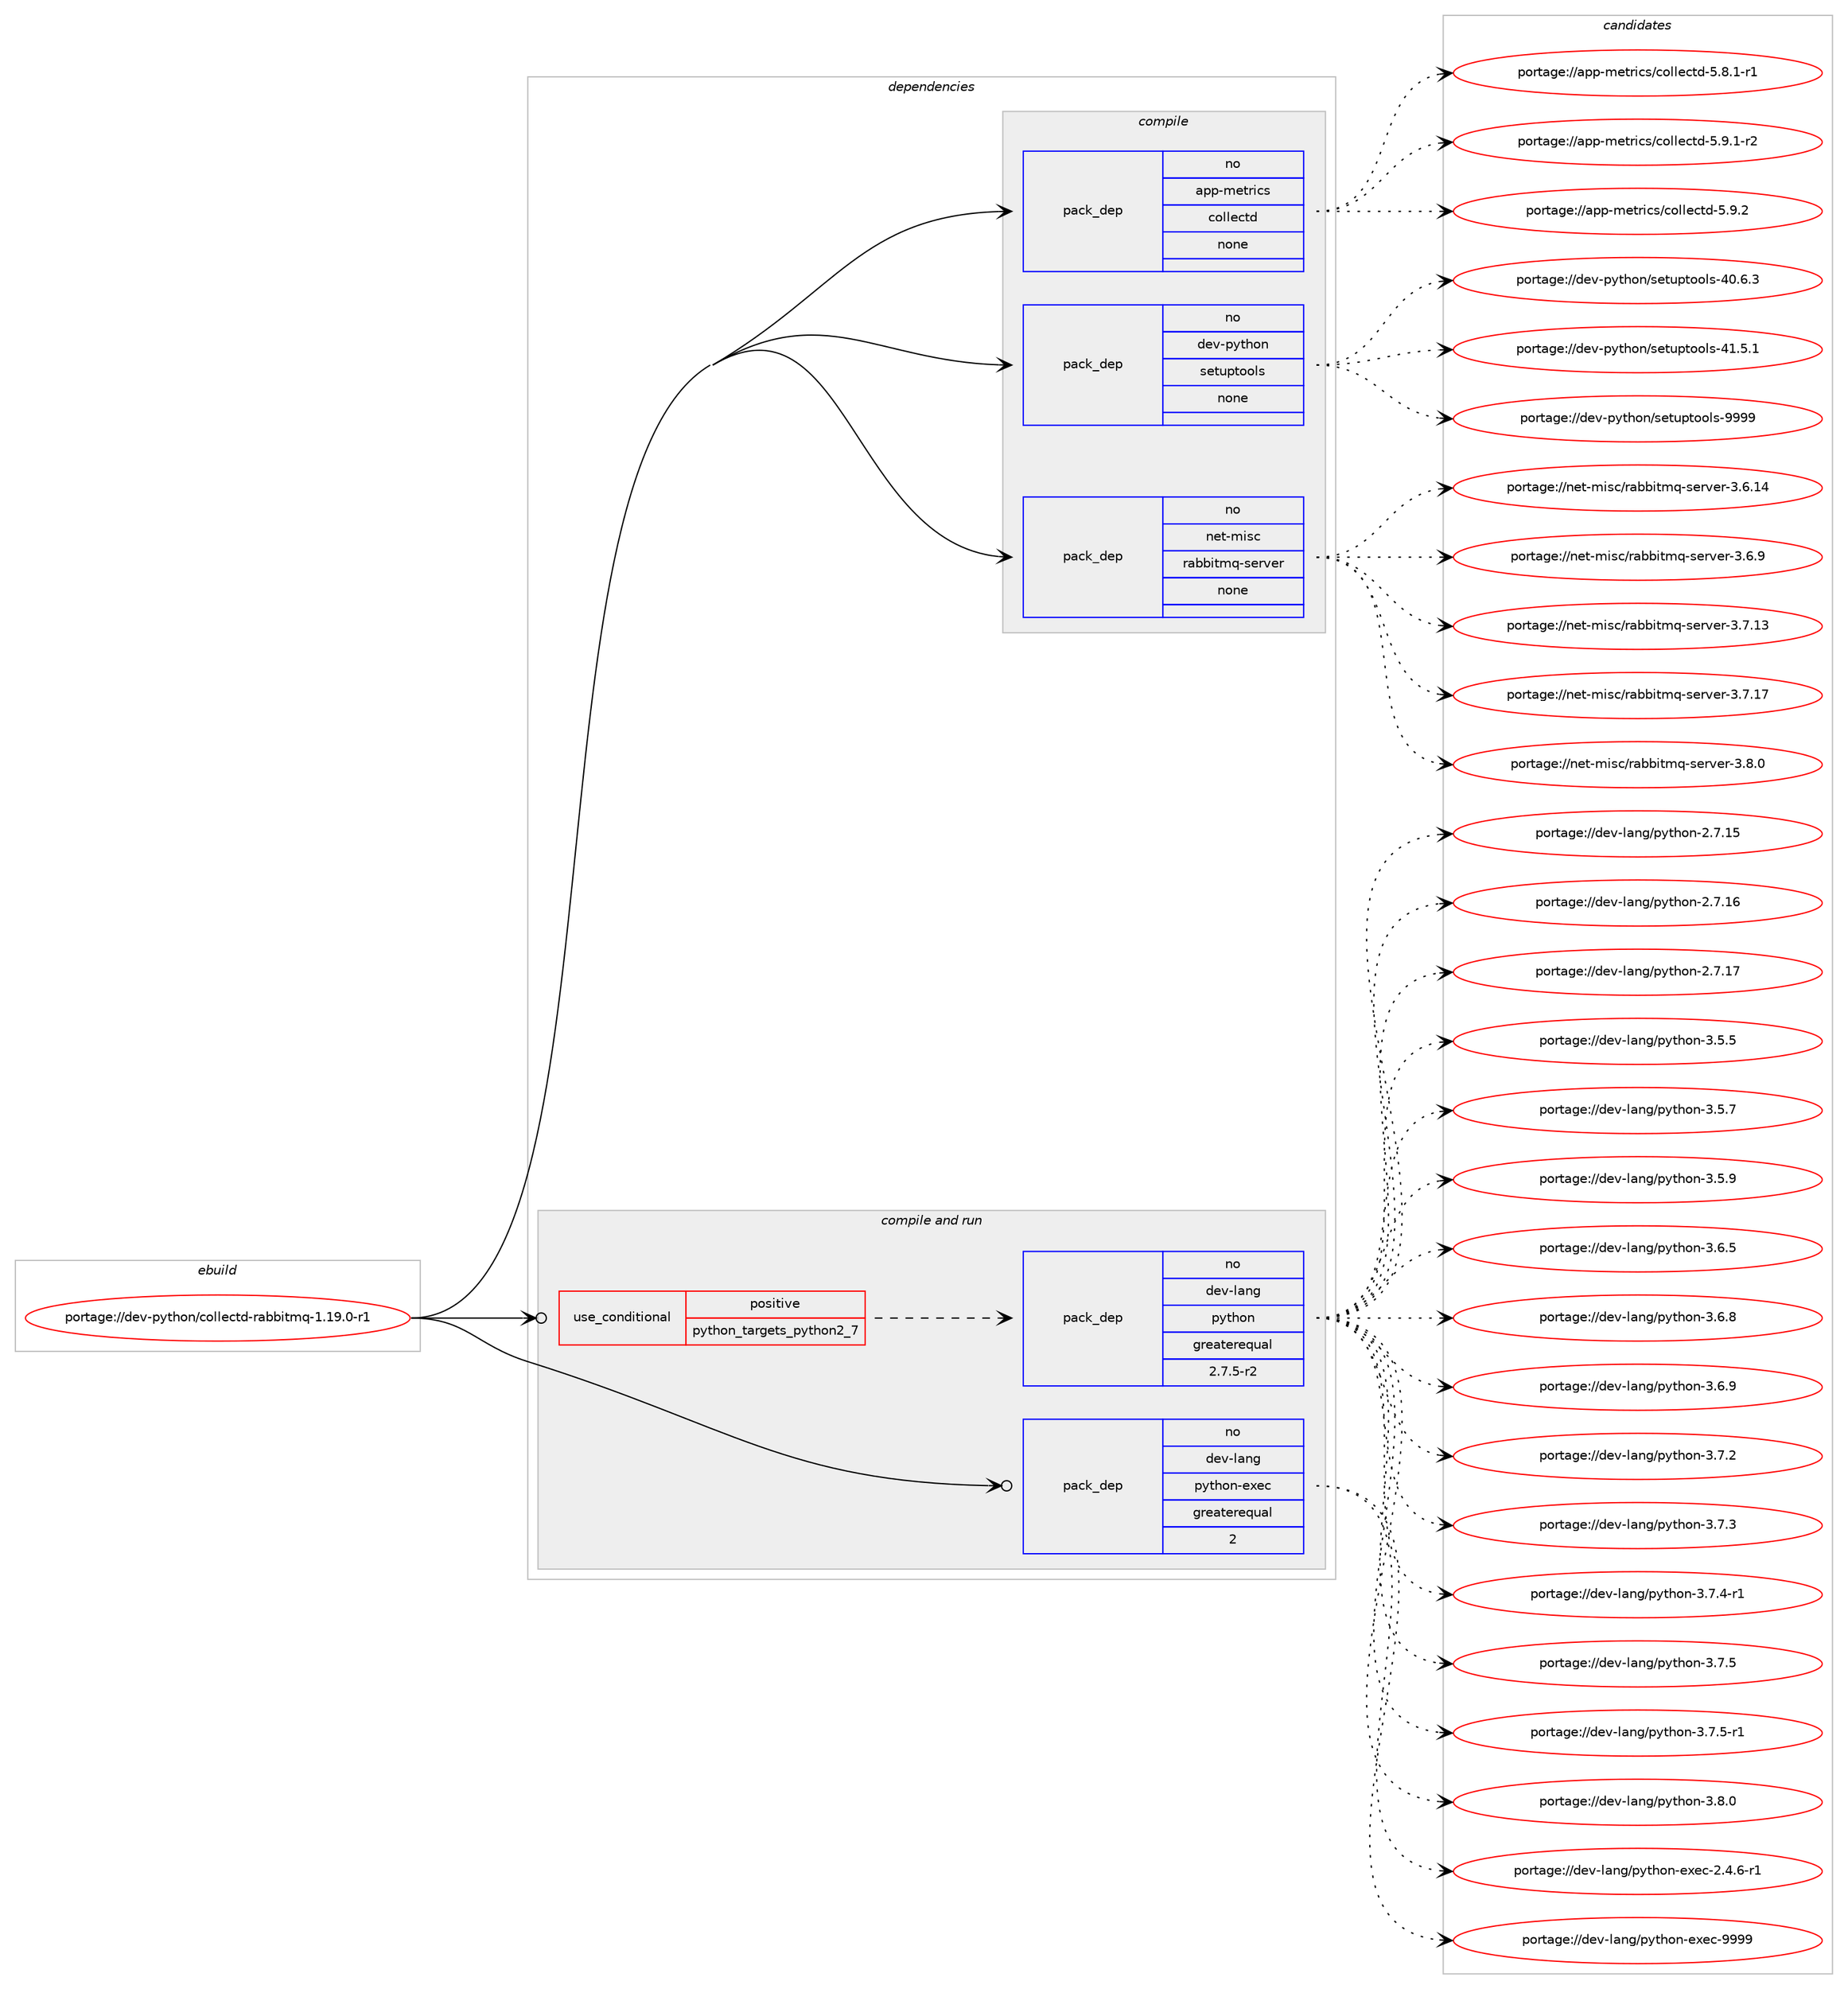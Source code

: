 digraph prolog {

# *************
# Graph options
# *************

newrank=true;
concentrate=true;
compound=true;
graph [rankdir=LR,fontname=Helvetica,fontsize=10,ranksep=1.5];#, ranksep=2.5, nodesep=0.2];
edge  [arrowhead=vee];
node  [fontname=Helvetica,fontsize=10];

# **********
# The ebuild
# **********

subgraph cluster_leftcol {
color=gray;
rank=same;
label=<<i>ebuild</i>>;
id [label="portage://dev-python/collectd-rabbitmq-1.19.0-r1", color=red, width=4, href="../dev-python/collectd-rabbitmq-1.19.0-r1.svg"];
}

# ****************
# The dependencies
# ****************

subgraph cluster_midcol {
color=gray;
label=<<i>dependencies</i>>;
subgraph cluster_compile {
fillcolor="#eeeeee";
style=filled;
label=<<i>compile</i>>;
subgraph pack104164 {
dependency134502 [label=<<TABLE BORDER="0" CELLBORDER="1" CELLSPACING="0" CELLPADDING="4" WIDTH="220"><TR><TD ROWSPAN="6" CELLPADDING="30">pack_dep</TD></TR><TR><TD WIDTH="110">no</TD></TR><TR><TD>app-metrics</TD></TR><TR><TD>collectd</TD></TR><TR><TD>none</TD></TR><TR><TD></TD></TR></TABLE>>, shape=none, color=blue];
}
id:e -> dependency134502:w [weight=20,style="solid",arrowhead="vee"];
subgraph pack104165 {
dependency134503 [label=<<TABLE BORDER="0" CELLBORDER="1" CELLSPACING="0" CELLPADDING="4" WIDTH="220"><TR><TD ROWSPAN="6" CELLPADDING="30">pack_dep</TD></TR><TR><TD WIDTH="110">no</TD></TR><TR><TD>dev-python</TD></TR><TR><TD>setuptools</TD></TR><TR><TD>none</TD></TR><TR><TD></TD></TR></TABLE>>, shape=none, color=blue];
}
id:e -> dependency134503:w [weight=20,style="solid",arrowhead="vee"];
subgraph pack104166 {
dependency134504 [label=<<TABLE BORDER="0" CELLBORDER="1" CELLSPACING="0" CELLPADDING="4" WIDTH="220"><TR><TD ROWSPAN="6" CELLPADDING="30">pack_dep</TD></TR><TR><TD WIDTH="110">no</TD></TR><TR><TD>net-misc</TD></TR><TR><TD>rabbitmq-server</TD></TR><TR><TD>none</TD></TR><TR><TD></TD></TR></TABLE>>, shape=none, color=blue];
}
id:e -> dependency134504:w [weight=20,style="solid",arrowhead="vee"];
}
subgraph cluster_compileandrun {
fillcolor="#eeeeee";
style=filled;
label=<<i>compile and run</i>>;
subgraph cond27026 {
dependency134505 [label=<<TABLE BORDER="0" CELLBORDER="1" CELLSPACING="0" CELLPADDING="4"><TR><TD ROWSPAN="3" CELLPADDING="10">use_conditional</TD></TR><TR><TD>positive</TD></TR><TR><TD>python_targets_python2_7</TD></TR></TABLE>>, shape=none, color=red];
subgraph pack104167 {
dependency134506 [label=<<TABLE BORDER="0" CELLBORDER="1" CELLSPACING="0" CELLPADDING="4" WIDTH="220"><TR><TD ROWSPAN="6" CELLPADDING="30">pack_dep</TD></TR><TR><TD WIDTH="110">no</TD></TR><TR><TD>dev-lang</TD></TR><TR><TD>python</TD></TR><TR><TD>greaterequal</TD></TR><TR><TD>2.7.5-r2</TD></TR></TABLE>>, shape=none, color=blue];
}
dependency134505:e -> dependency134506:w [weight=20,style="dashed",arrowhead="vee"];
}
id:e -> dependency134505:w [weight=20,style="solid",arrowhead="odotvee"];
subgraph pack104168 {
dependency134507 [label=<<TABLE BORDER="0" CELLBORDER="1" CELLSPACING="0" CELLPADDING="4" WIDTH="220"><TR><TD ROWSPAN="6" CELLPADDING="30">pack_dep</TD></TR><TR><TD WIDTH="110">no</TD></TR><TR><TD>dev-lang</TD></TR><TR><TD>python-exec</TD></TR><TR><TD>greaterequal</TD></TR><TR><TD>2</TD></TR></TABLE>>, shape=none, color=blue];
}
id:e -> dependency134507:w [weight=20,style="solid",arrowhead="odotvee"];
}
subgraph cluster_run {
fillcolor="#eeeeee";
style=filled;
label=<<i>run</i>>;
}
}

# **************
# The candidates
# **************

subgraph cluster_choices {
rank=same;
color=gray;
label=<<i>candidates</i>>;

subgraph choice104164 {
color=black;
nodesep=1;
choiceportage9711211245109101116114105991154799111108108101991161004553465646494511449 [label="portage://app-metrics/collectd-5.8.1-r1", color=red, width=4,href="../app-metrics/collectd-5.8.1-r1.svg"];
choiceportage9711211245109101116114105991154799111108108101991161004553465746494511450 [label="portage://app-metrics/collectd-5.9.1-r2", color=red, width=4,href="../app-metrics/collectd-5.9.1-r2.svg"];
choiceportage971121124510910111611410599115479911110810810199116100455346574650 [label="portage://app-metrics/collectd-5.9.2", color=red, width=4,href="../app-metrics/collectd-5.9.2.svg"];
dependency134502:e -> choiceportage9711211245109101116114105991154799111108108101991161004553465646494511449:w [style=dotted,weight="100"];
dependency134502:e -> choiceportage9711211245109101116114105991154799111108108101991161004553465746494511450:w [style=dotted,weight="100"];
dependency134502:e -> choiceportage971121124510910111611410599115479911110810810199116100455346574650:w [style=dotted,weight="100"];
}
subgraph choice104165 {
color=black;
nodesep=1;
choiceportage100101118451121211161041111104711510111611711211611111110811545524846544651 [label="portage://dev-python/setuptools-40.6.3", color=red, width=4,href="../dev-python/setuptools-40.6.3.svg"];
choiceportage100101118451121211161041111104711510111611711211611111110811545524946534649 [label="portage://dev-python/setuptools-41.5.1", color=red, width=4,href="../dev-python/setuptools-41.5.1.svg"];
choiceportage10010111845112121116104111110471151011161171121161111111081154557575757 [label="portage://dev-python/setuptools-9999", color=red, width=4,href="../dev-python/setuptools-9999.svg"];
dependency134503:e -> choiceportage100101118451121211161041111104711510111611711211611111110811545524846544651:w [style=dotted,weight="100"];
dependency134503:e -> choiceportage100101118451121211161041111104711510111611711211611111110811545524946534649:w [style=dotted,weight="100"];
dependency134503:e -> choiceportage10010111845112121116104111110471151011161171121161111111081154557575757:w [style=dotted,weight="100"];
}
subgraph choice104166 {
color=black;
nodesep=1;
choiceportage1101011164510910511599471149798981051161091134511510111411810111445514654464952 [label="portage://net-misc/rabbitmq-server-3.6.14", color=red, width=4,href="../net-misc/rabbitmq-server-3.6.14.svg"];
choiceportage11010111645109105115994711497989810511610911345115101114118101114455146544657 [label="portage://net-misc/rabbitmq-server-3.6.9", color=red, width=4,href="../net-misc/rabbitmq-server-3.6.9.svg"];
choiceportage1101011164510910511599471149798981051161091134511510111411810111445514655464951 [label="portage://net-misc/rabbitmq-server-3.7.13", color=red, width=4,href="../net-misc/rabbitmq-server-3.7.13.svg"];
choiceportage1101011164510910511599471149798981051161091134511510111411810111445514655464955 [label="portage://net-misc/rabbitmq-server-3.7.17", color=red, width=4,href="../net-misc/rabbitmq-server-3.7.17.svg"];
choiceportage11010111645109105115994711497989810511610911345115101114118101114455146564648 [label="portage://net-misc/rabbitmq-server-3.8.0", color=red, width=4,href="../net-misc/rabbitmq-server-3.8.0.svg"];
dependency134504:e -> choiceportage1101011164510910511599471149798981051161091134511510111411810111445514654464952:w [style=dotted,weight="100"];
dependency134504:e -> choiceportage11010111645109105115994711497989810511610911345115101114118101114455146544657:w [style=dotted,weight="100"];
dependency134504:e -> choiceportage1101011164510910511599471149798981051161091134511510111411810111445514655464951:w [style=dotted,weight="100"];
dependency134504:e -> choiceportage1101011164510910511599471149798981051161091134511510111411810111445514655464955:w [style=dotted,weight="100"];
dependency134504:e -> choiceportage11010111645109105115994711497989810511610911345115101114118101114455146564648:w [style=dotted,weight="100"];
}
subgraph choice104167 {
color=black;
nodesep=1;
choiceportage10010111845108971101034711212111610411111045504655464953 [label="portage://dev-lang/python-2.7.15", color=red, width=4,href="../dev-lang/python-2.7.15.svg"];
choiceportage10010111845108971101034711212111610411111045504655464954 [label="portage://dev-lang/python-2.7.16", color=red, width=4,href="../dev-lang/python-2.7.16.svg"];
choiceportage10010111845108971101034711212111610411111045504655464955 [label="portage://dev-lang/python-2.7.17", color=red, width=4,href="../dev-lang/python-2.7.17.svg"];
choiceportage100101118451089711010347112121116104111110455146534653 [label="portage://dev-lang/python-3.5.5", color=red, width=4,href="../dev-lang/python-3.5.5.svg"];
choiceportage100101118451089711010347112121116104111110455146534655 [label="portage://dev-lang/python-3.5.7", color=red, width=4,href="../dev-lang/python-3.5.7.svg"];
choiceportage100101118451089711010347112121116104111110455146534657 [label="portage://dev-lang/python-3.5.9", color=red, width=4,href="../dev-lang/python-3.5.9.svg"];
choiceportage100101118451089711010347112121116104111110455146544653 [label="portage://dev-lang/python-3.6.5", color=red, width=4,href="../dev-lang/python-3.6.5.svg"];
choiceportage100101118451089711010347112121116104111110455146544656 [label="portage://dev-lang/python-3.6.8", color=red, width=4,href="../dev-lang/python-3.6.8.svg"];
choiceportage100101118451089711010347112121116104111110455146544657 [label="portage://dev-lang/python-3.6.9", color=red, width=4,href="../dev-lang/python-3.6.9.svg"];
choiceportage100101118451089711010347112121116104111110455146554650 [label="portage://dev-lang/python-3.7.2", color=red, width=4,href="../dev-lang/python-3.7.2.svg"];
choiceportage100101118451089711010347112121116104111110455146554651 [label="portage://dev-lang/python-3.7.3", color=red, width=4,href="../dev-lang/python-3.7.3.svg"];
choiceportage1001011184510897110103471121211161041111104551465546524511449 [label="portage://dev-lang/python-3.7.4-r1", color=red, width=4,href="../dev-lang/python-3.7.4-r1.svg"];
choiceportage100101118451089711010347112121116104111110455146554653 [label="portage://dev-lang/python-3.7.5", color=red, width=4,href="../dev-lang/python-3.7.5.svg"];
choiceportage1001011184510897110103471121211161041111104551465546534511449 [label="portage://dev-lang/python-3.7.5-r1", color=red, width=4,href="../dev-lang/python-3.7.5-r1.svg"];
choiceportage100101118451089711010347112121116104111110455146564648 [label="portage://dev-lang/python-3.8.0", color=red, width=4,href="../dev-lang/python-3.8.0.svg"];
dependency134506:e -> choiceportage10010111845108971101034711212111610411111045504655464953:w [style=dotted,weight="100"];
dependency134506:e -> choiceportage10010111845108971101034711212111610411111045504655464954:w [style=dotted,weight="100"];
dependency134506:e -> choiceportage10010111845108971101034711212111610411111045504655464955:w [style=dotted,weight="100"];
dependency134506:e -> choiceportage100101118451089711010347112121116104111110455146534653:w [style=dotted,weight="100"];
dependency134506:e -> choiceportage100101118451089711010347112121116104111110455146534655:w [style=dotted,weight="100"];
dependency134506:e -> choiceportage100101118451089711010347112121116104111110455146534657:w [style=dotted,weight="100"];
dependency134506:e -> choiceportage100101118451089711010347112121116104111110455146544653:w [style=dotted,weight="100"];
dependency134506:e -> choiceportage100101118451089711010347112121116104111110455146544656:w [style=dotted,weight="100"];
dependency134506:e -> choiceportage100101118451089711010347112121116104111110455146544657:w [style=dotted,weight="100"];
dependency134506:e -> choiceportage100101118451089711010347112121116104111110455146554650:w [style=dotted,weight="100"];
dependency134506:e -> choiceportage100101118451089711010347112121116104111110455146554651:w [style=dotted,weight="100"];
dependency134506:e -> choiceportage1001011184510897110103471121211161041111104551465546524511449:w [style=dotted,weight="100"];
dependency134506:e -> choiceportage100101118451089711010347112121116104111110455146554653:w [style=dotted,weight="100"];
dependency134506:e -> choiceportage1001011184510897110103471121211161041111104551465546534511449:w [style=dotted,weight="100"];
dependency134506:e -> choiceportage100101118451089711010347112121116104111110455146564648:w [style=dotted,weight="100"];
}
subgraph choice104168 {
color=black;
nodesep=1;
choiceportage10010111845108971101034711212111610411111045101120101994550465246544511449 [label="portage://dev-lang/python-exec-2.4.6-r1", color=red, width=4,href="../dev-lang/python-exec-2.4.6-r1.svg"];
choiceportage10010111845108971101034711212111610411111045101120101994557575757 [label="portage://dev-lang/python-exec-9999", color=red, width=4,href="../dev-lang/python-exec-9999.svg"];
dependency134507:e -> choiceportage10010111845108971101034711212111610411111045101120101994550465246544511449:w [style=dotted,weight="100"];
dependency134507:e -> choiceportage10010111845108971101034711212111610411111045101120101994557575757:w [style=dotted,weight="100"];
}
}

}
